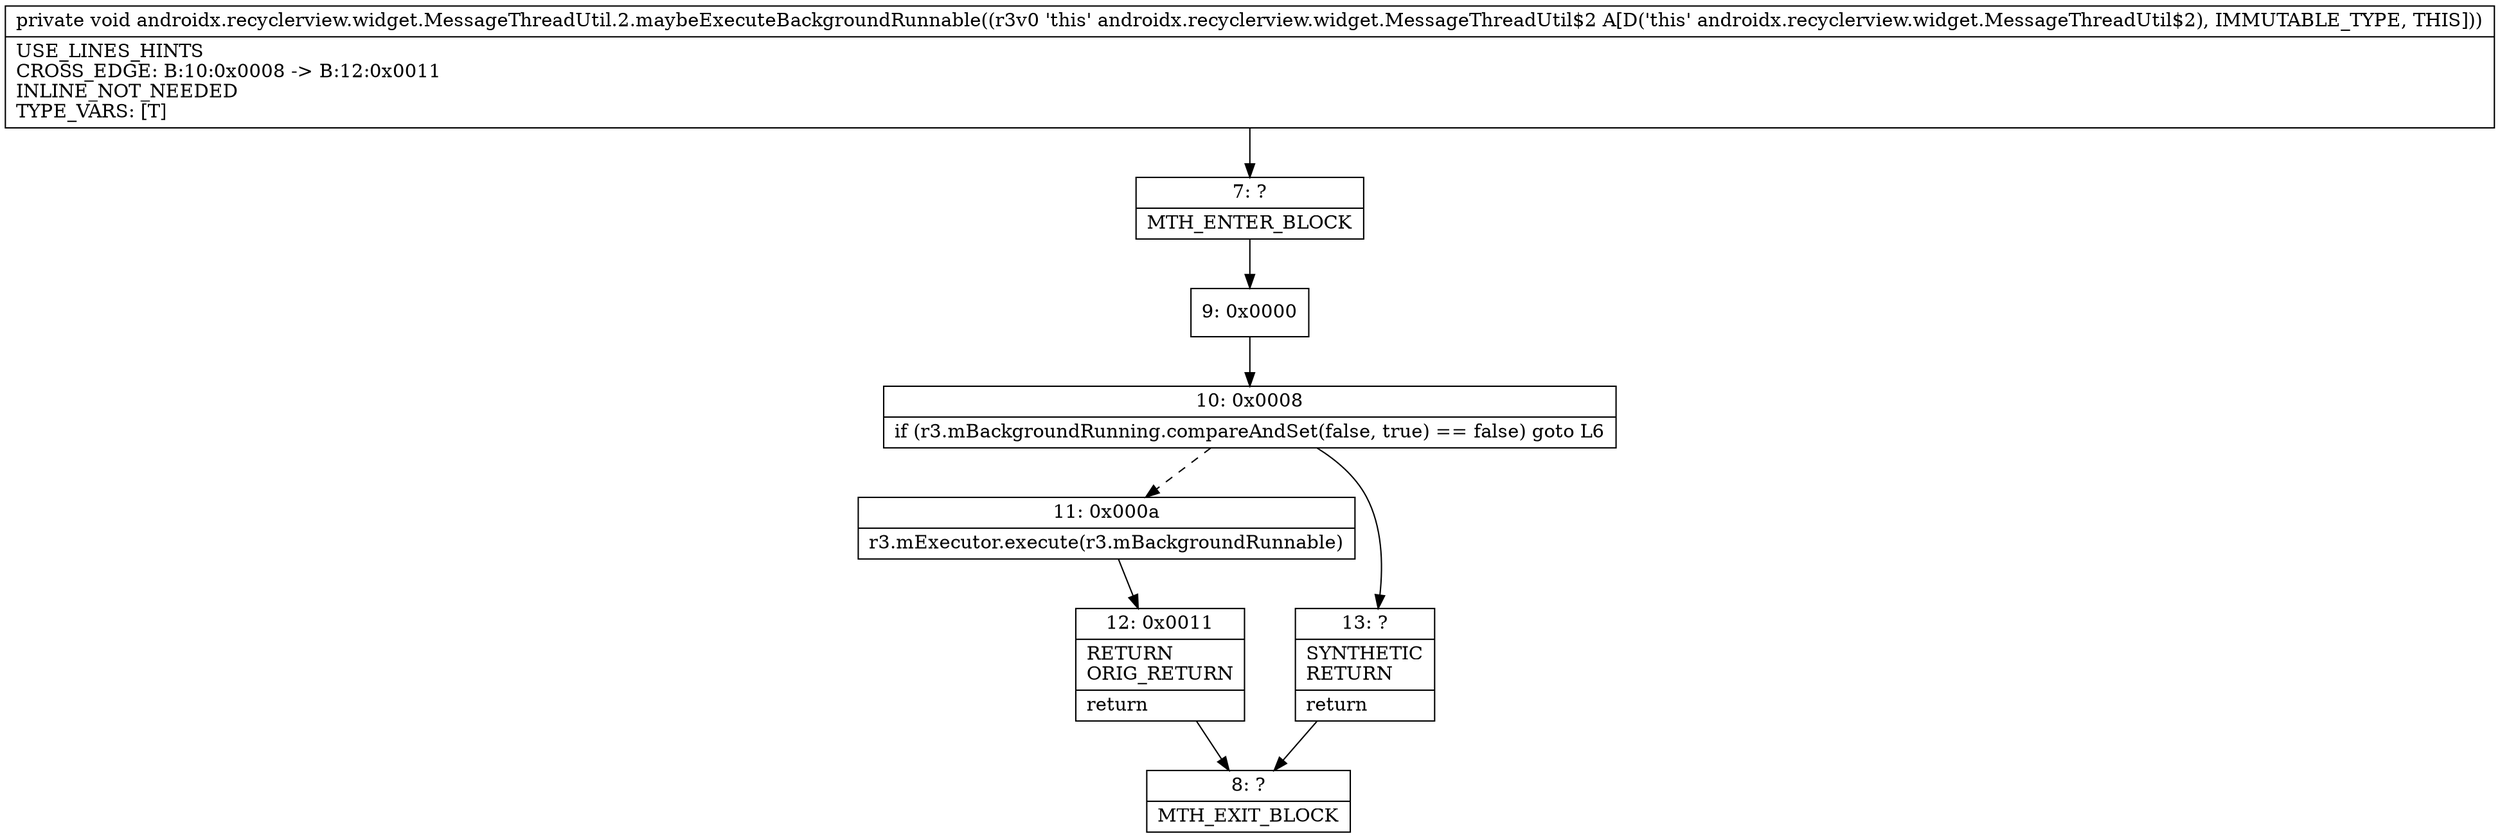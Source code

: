 digraph "CFG forandroidx.recyclerview.widget.MessageThreadUtil.2.maybeExecuteBackgroundRunnable()V" {
Node_7 [shape=record,label="{7\:\ ?|MTH_ENTER_BLOCK\l}"];
Node_9 [shape=record,label="{9\:\ 0x0000}"];
Node_10 [shape=record,label="{10\:\ 0x0008|if (r3.mBackgroundRunning.compareAndSet(false, true) == false) goto L6\l}"];
Node_11 [shape=record,label="{11\:\ 0x000a|r3.mExecutor.execute(r3.mBackgroundRunnable)\l}"];
Node_12 [shape=record,label="{12\:\ 0x0011|RETURN\lORIG_RETURN\l|return\l}"];
Node_8 [shape=record,label="{8\:\ ?|MTH_EXIT_BLOCK\l}"];
Node_13 [shape=record,label="{13\:\ ?|SYNTHETIC\lRETURN\l|return\l}"];
MethodNode[shape=record,label="{private void androidx.recyclerview.widget.MessageThreadUtil.2.maybeExecuteBackgroundRunnable((r3v0 'this' androidx.recyclerview.widget.MessageThreadUtil$2 A[D('this' androidx.recyclerview.widget.MessageThreadUtil$2), IMMUTABLE_TYPE, THIS]))  | USE_LINES_HINTS\lCROSS_EDGE: B:10:0x0008 \-\> B:12:0x0011\lINLINE_NOT_NEEDED\lTYPE_VARS: [T]\l}"];
MethodNode -> Node_7;Node_7 -> Node_9;
Node_9 -> Node_10;
Node_10 -> Node_11[style=dashed];
Node_10 -> Node_13;
Node_11 -> Node_12;
Node_12 -> Node_8;
Node_13 -> Node_8;
}

